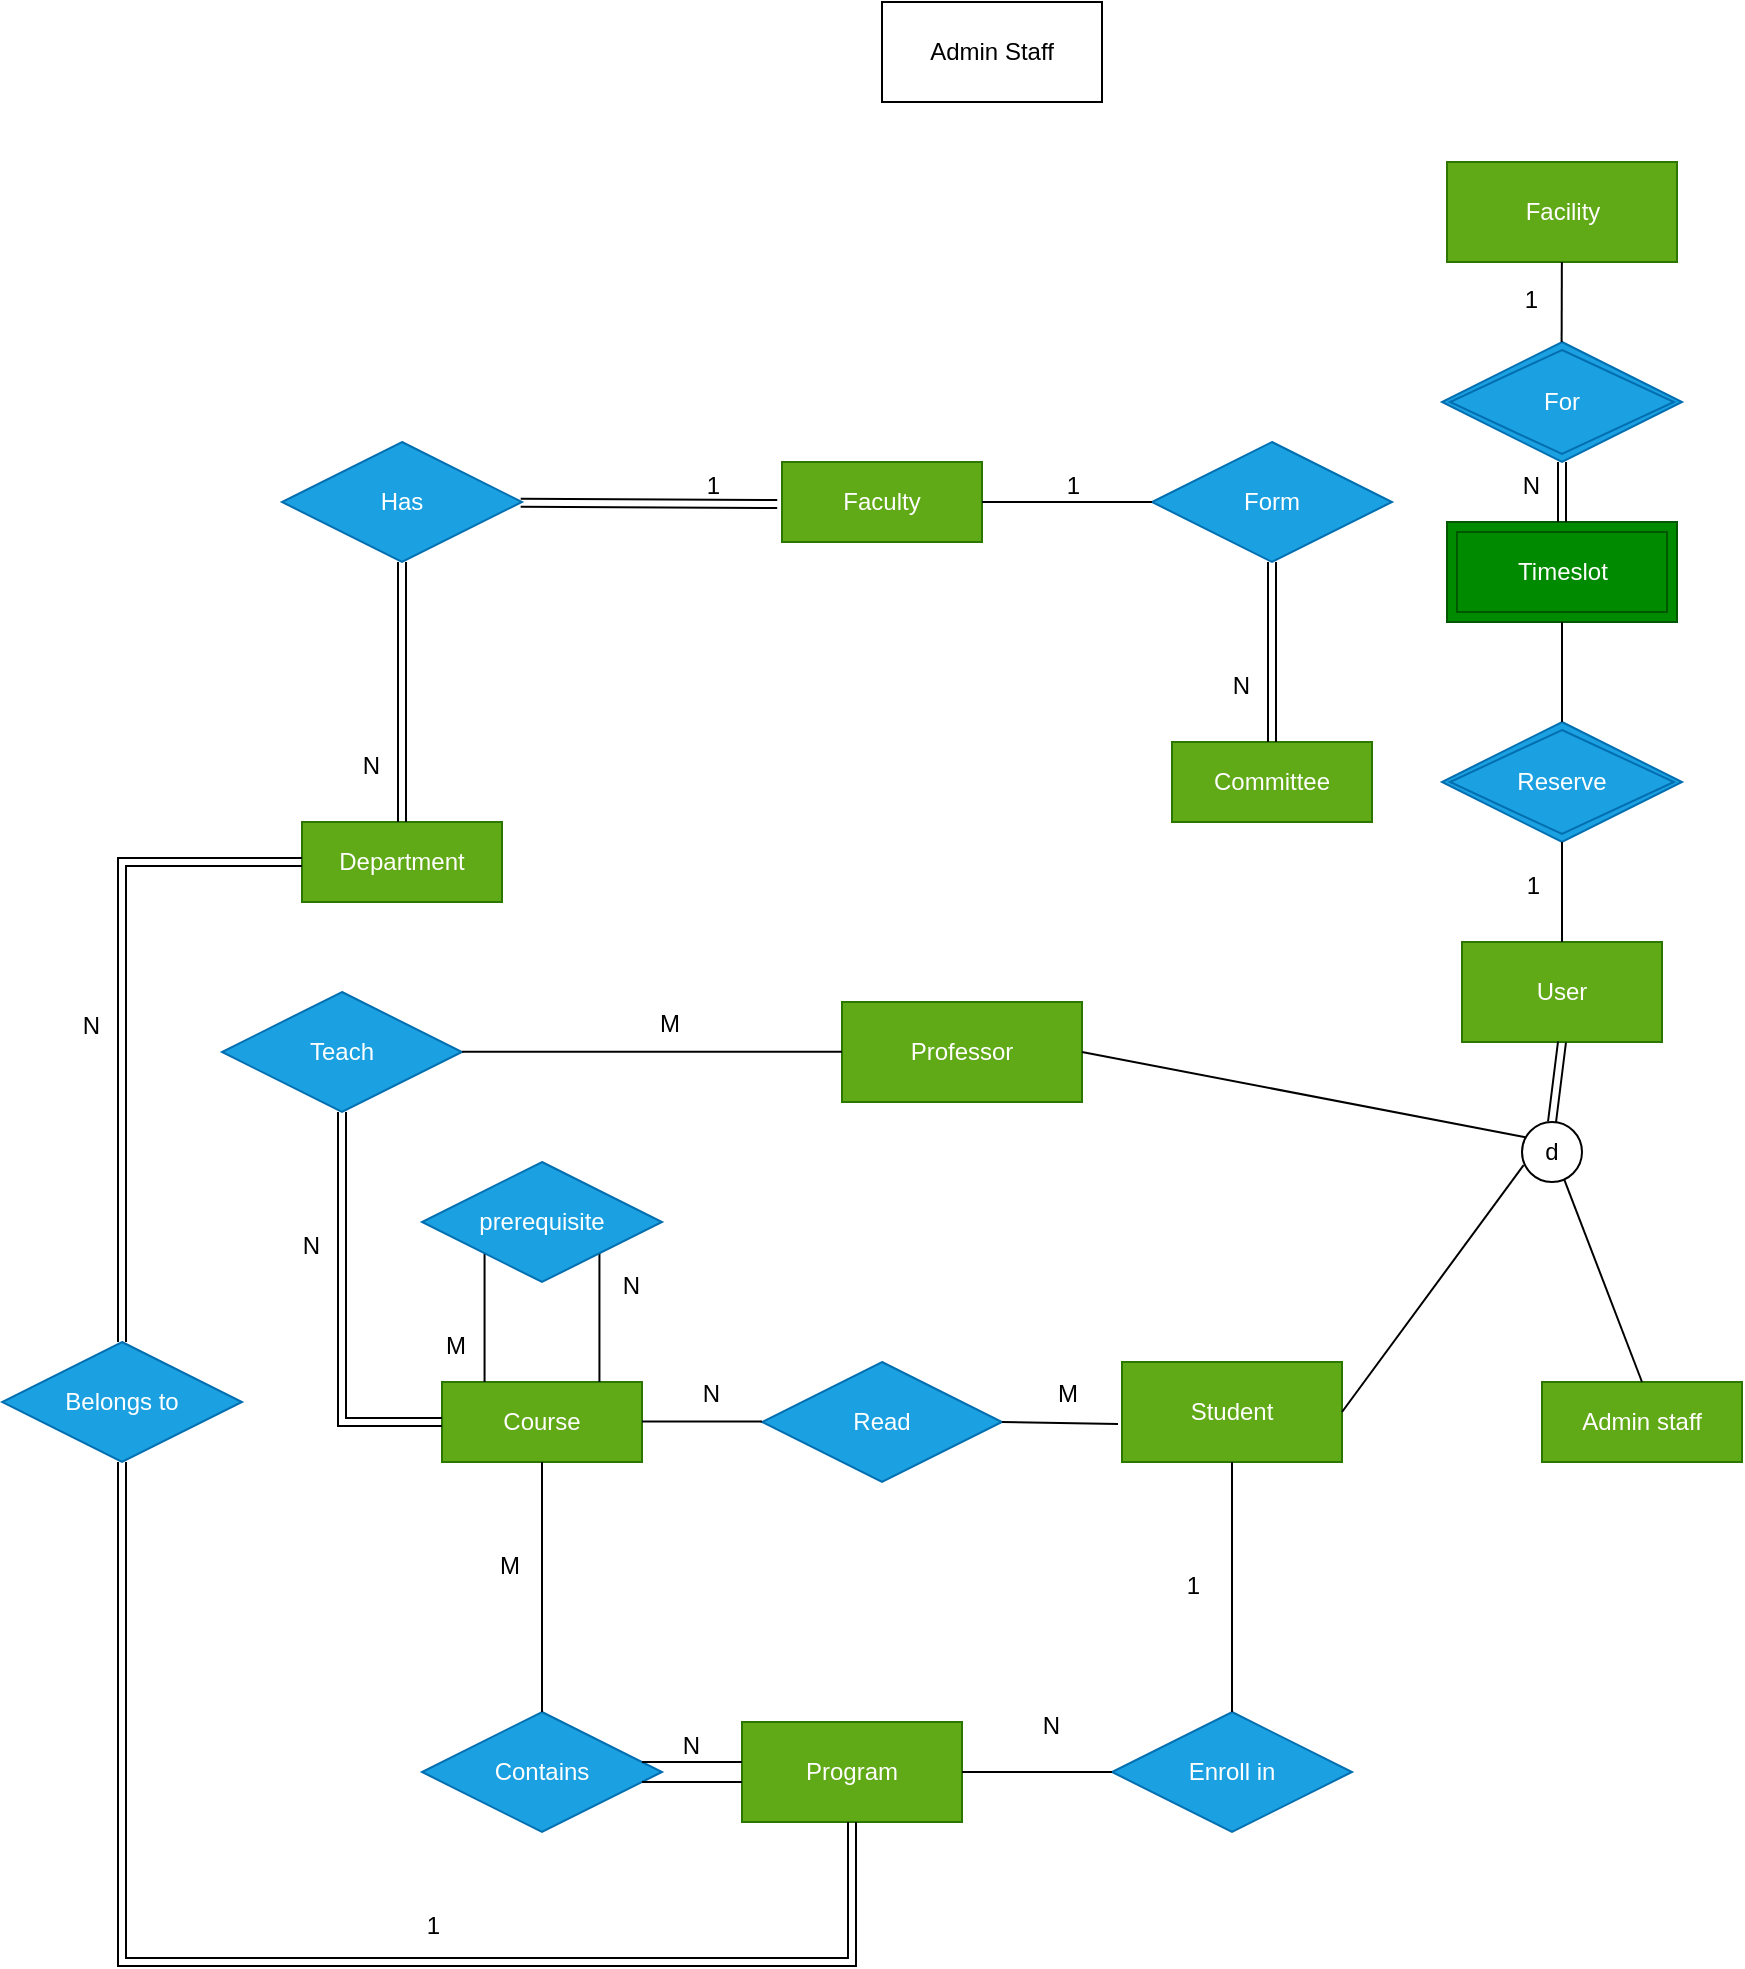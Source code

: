 <mxfile version="26.0.11">
  <diagram id="R2lEEEUBdFMjLlhIrx00" name="Page-1">
    <mxGraphModel dx="2138" dy="1951" grid="1" gridSize="10" guides="1" tooltips="1" connect="1" arrows="1" fold="1" page="1" pageScale="1" pageWidth="850" pageHeight="1100" math="0" shadow="0" extFonts="Permanent Marker^https://fonts.googleapis.com/css?family=Permanent+Marker">
      <root>
        <mxCell id="0" />
        <mxCell id="1" parent="0" />
        <mxCell id="vugCyfD3QLyV5UbuW-dE-1" value="User" style="rounded=0;whiteSpace=wrap;html=1;fillColor=#60a917;strokeColor=#2D7600;fontColor=#ffffff;" vertex="1" parent="1">
          <mxGeometry x="590" y="290" width="100" height="50" as="geometry" />
        </mxCell>
        <mxCell id="vugCyfD3QLyV5UbuW-dE-4" value="d" style="ellipse;whiteSpace=wrap;html=1;aspect=fixed;" vertex="1" parent="1">
          <mxGeometry x="620" y="380" width="30" height="30" as="geometry" />
        </mxCell>
        <mxCell id="vugCyfD3QLyV5UbuW-dE-7" value="Professor" style="rounded=0;whiteSpace=wrap;html=1;fillColor=#60a917;fontColor=#ffffff;strokeColor=#2D7600;" vertex="1" parent="1">
          <mxGeometry x="280" y="320" width="120" height="50" as="geometry" />
        </mxCell>
        <mxCell id="vugCyfD3QLyV5UbuW-dE-8" value="Admin Staff" style="rounded=0;whiteSpace=wrap;html=1;" vertex="1" parent="1">
          <mxGeometry x="300" y="-180" width="110" height="50" as="geometry" />
        </mxCell>
        <mxCell id="vugCyfD3QLyV5UbuW-dE-9" value="Student" style="rounded=0;whiteSpace=wrap;html=1;fillColor=#60a917;fontColor=#ffffff;strokeColor=#2D7600;" vertex="1" parent="1">
          <mxGeometry x="420" y="500" width="110" height="50" as="geometry" />
        </mxCell>
        <mxCell id="vugCyfD3QLyV5UbuW-dE-21" value="Timeslot" style="shape=ext;margin=3;double=1;whiteSpace=wrap;html=1;align=center;fillColor=#008a00;fontColor=#ffffff;strokeColor=#005700;" vertex="1" parent="1">
          <mxGeometry x="582.5" y="80" width="115" height="50" as="geometry" />
        </mxCell>
        <mxCell id="vugCyfD3QLyV5UbuW-dE-22" value="Reserve" style="shape=rhombus;double=1;perimeter=rhombusPerimeter;whiteSpace=wrap;html=1;align=center;fillColor=#1ba1e2;fontColor=#ffffff;strokeColor=#006EAF;" vertex="1" parent="1">
          <mxGeometry x="580" y="180" width="120" height="60" as="geometry" />
        </mxCell>
        <mxCell id="vugCyfD3QLyV5UbuW-dE-26" value="Facility" style="whiteSpace=wrap;html=1;align=center;fillColor=#60a917;fontColor=#ffffff;strokeColor=#2D7600;" vertex="1" parent="1">
          <mxGeometry x="582.5" y="-100" width="115" height="50" as="geometry" />
        </mxCell>
        <mxCell id="vugCyfD3QLyV5UbuW-dE-27" value="For" style="shape=rhombus;double=1;perimeter=rhombusPerimeter;whiteSpace=wrap;html=1;align=center;fillColor=#1ba1e2;fontColor=#ffffff;strokeColor=#006EAF;" vertex="1" parent="1">
          <mxGeometry x="580" y="-10" width="120" height="60" as="geometry" />
        </mxCell>
        <mxCell id="vugCyfD3QLyV5UbuW-dE-35" value="" style="endArrow=none;html=1;rounded=0;entryX=0.5;entryY=1;entryDx=0;entryDy=0;exitX=0.5;exitY=0;exitDx=0;exitDy=0;" edge="1" parent="1" source="vugCyfD3QLyV5UbuW-dE-1" target="vugCyfD3QLyV5UbuW-dE-22">
          <mxGeometry relative="1" as="geometry">
            <mxPoint x="410" y="290" as="sourcePoint" />
            <mxPoint x="570" y="290" as="targetPoint" />
          </mxGeometry>
        </mxCell>
        <mxCell id="vugCyfD3QLyV5UbuW-dE-36" value="1" style="resizable=0;html=1;whiteSpace=wrap;align=right;verticalAlign=bottom;" connectable="0" vertex="1" parent="vugCyfD3QLyV5UbuW-dE-35">
          <mxGeometry x="1" relative="1" as="geometry">
            <mxPoint x="-10" y="30" as="offset" />
          </mxGeometry>
        </mxCell>
        <mxCell id="vugCyfD3QLyV5UbuW-dE-43" value="" style="endArrow=none;html=1;rounded=0;entryX=0.5;entryY=0;entryDx=0;entryDy=0;exitX=0.5;exitY=1;exitDx=0;exitDy=0;" edge="1" parent="1" source="vugCyfD3QLyV5UbuW-dE-21" target="vugCyfD3QLyV5UbuW-dE-22">
          <mxGeometry relative="1" as="geometry">
            <mxPoint x="660" y="140" as="sourcePoint" />
            <mxPoint x="659" y="196" as="targetPoint" />
          </mxGeometry>
        </mxCell>
        <mxCell id="vugCyfD3QLyV5UbuW-dE-47" value="" style="endArrow=none;html=1;rounded=0;exitX=0.5;exitY=0;exitDx=0;exitDy=0;" edge="1" parent="1" target="vugCyfD3QLyV5UbuW-dE-26">
          <mxGeometry relative="1" as="geometry">
            <mxPoint x="639.82" y="-10" as="sourcePoint" />
            <mxPoint x="639.82" y="-40" as="targetPoint" />
          </mxGeometry>
        </mxCell>
        <mxCell id="vugCyfD3QLyV5UbuW-dE-48" value="1" style="resizable=0;html=1;whiteSpace=wrap;align=right;verticalAlign=bottom;" connectable="0" vertex="1" parent="vugCyfD3QLyV5UbuW-dE-47">
          <mxGeometry x="1" relative="1" as="geometry">
            <mxPoint x="-10" y="27" as="offset" />
          </mxGeometry>
        </mxCell>
        <mxCell id="vugCyfD3QLyV5UbuW-dE-49" value="Course" style="whiteSpace=wrap;html=1;align=center;fillColor=#60a917;fontColor=#ffffff;strokeColor=#2D7600;" vertex="1" parent="1">
          <mxGeometry x="80" y="510" width="100" height="40" as="geometry" />
        </mxCell>
        <mxCell id="vugCyfD3QLyV5UbuW-dE-50" value="Read" style="shape=rhombus;perimeter=rhombusPerimeter;whiteSpace=wrap;html=1;align=center;fillColor=#1ba1e2;fontColor=#ffffff;strokeColor=#006EAF;" vertex="1" parent="1">
          <mxGeometry x="240" y="500" width="120" height="60" as="geometry" />
        </mxCell>
        <mxCell id="vugCyfD3QLyV5UbuW-dE-54" value="" style="endArrow=none;html=1;rounded=0;exitX=1;exitY=0.5;exitDx=0;exitDy=0;" edge="1" parent="1" source="vugCyfD3QLyV5UbuW-dE-50">
          <mxGeometry relative="1" as="geometry">
            <mxPoint x="300" y="490" as="sourcePoint" />
            <mxPoint x="418" y="531" as="targetPoint" />
          </mxGeometry>
        </mxCell>
        <mxCell id="vugCyfD3QLyV5UbuW-dE-55" value="M" style="resizable=0;html=1;whiteSpace=wrap;align=right;verticalAlign=bottom;" connectable="0" vertex="1" parent="vugCyfD3QLyV5UbuW-dE-54">
          <mxGeometry x="1" relative="1" as="geometry">
            <mxPoint x="-18" y="-6" as="offset" />
          </mxGeometry>
        </mxCell>
        <mxCell id="vugCyfD3QLyV5UbuW-dE-56" value="" style="endArrow=none;html=1;rounded=0;entryX=0;entryY=0.5;entryDx=0;entryDy=0;exitX=1;exitY=0.5;exitDx=0;exitDy=0;" edge="1" parent="1">
          <mxGeometry relative="1" as="geometry">
            <mxPoint x="180" y="529.8" as="sourcePoint" />
            <mxPoint x="240" y="529.8" as="targetPoint" />
          </mxGeometry>
        </mxCell>
        <mxCell id="vugCyfD3QLyV5UbuW-dE-57" value="N" style="resizable=0;html=1;whiteSpace=wrap;align=right;verticalAlign=bottom;" connectable="0" vertex="1" parent="vugCyfD3QLyV5UbuW-dE-56">
          <mxGeometry x="1" relative="1" as="geometry">
            <mxPoint x="-20" y="-5" as="offset" />
          </mxGeometry>
        </mxCell>
        <mxCell id="vugCyfD3QLyV5UbuW-dE-59" value="" style="endArrow=none;html=1;rounded=0;entryX=0.027;entryY=0.719;entryDx=0;entryDy=0;entryPerimeter=0;exitX=1;exitY=0.5;exitDx=0;exitDy=0;" edge="1" parent="1" source="vugCyfD3QLyV5UbuW-dE-9" target="vugCyfD3QLyV5UbuW-dE-4">
          <mxGeometry relative="1" as="geometry">
            <mxPoint x="330" y="320" as="sourcePoint" />
            <mxPoint x="490" y="320" as="targetPoint" />
          </mxGeometry>
        </mxCell>
        <mxCell id="vugCyfD3QLyV5UbuW-dE-65" value="Program" style="whiteSpace=wrap;html=1;align=center;fillColor=#60a917;fontColor=#ffffff;strokeColor=#2D7600;" vertex="1" parent="1">
          <mxGeometry x="230" y="680" width="110" height="50" as="geometry" />
        </mxCell>
        <mxCell id="vugCyfD3QLyV5UbuW-dE-66" value="Enroll in" style="shape=rhombus;perimeter=rhombusPerimeter;whiteSpace=wrap;html=1;align=center;fillColor=#1ba1e2;fontColor=#ffffff;strokeColor=#006EAF;" vertex="1" parent="1">
          <mxGeometry x="415" y="675" width="120" height="60" as="geometry" />
        </mxCell>
        <mxCell id="vugCyfD3QLyV5UbuW-dE-67" value="" style="endArrow=none;html=1;rounded=0;entryX=0.5;entryY=0;entryDx=0;entryDy=0;" edge="1" parent="1" source="vugCyfD3QLyV5UbuW-dE-9" target="vugCyfD3QLyV5UbuW-dE-66">
          <mxGeometry relative="1" as="geometry">
            <mxPoint x="310" y="530" as="sourcePoint" />
            <mxPoint x="470" y="530" as="targetPoint" />
          </mxGeometry>
        </mxCell>
        <mxCell id="vugCyfD3QLyV5UbuW-dE-68" value="1" style="resizable=0;html=1;whiteSpace=wrap;align=right;verticalAlign=bottom;" connectable="0" vertex="1" parent="vugCyfD3QLyV5UbuW-dE-67">
          <mxGeometry x="1" relative="1" as="geometry">
            <mxPoint x="-15" y="-55" as="offset" />
          </mxGeometry>
        </mxCell>
        <mxCell id="vugCyfD3QLyV5UbuW-dE-69" value="" style="endArrow=none;html=1;rounded=0;entryX=0;entryY=0.5;entryDx=0;entryDy=0;" edge="1" parent="1" source="vugCyfD3QLyV5UbuW-dE-65" target="vugCyfD3QLyV5UbuW-dE-66">
          <mxGeometry relative="1" as="geometry">
            <mxPoint x="310" y="530" as="sourcePoint" />
            <mxPoint x="430" y="705" as="targetPoint" />
          </mxGeometry>
        </mxCell>
        <mxCell id="vugCyfD3QLyV5UbuW-dE-70" value="N" style="resizable=0;html=1;whiteSpace=wrap;align=right;verticalAlign=bottom;" connectable="0" vertex="1" parent="vugCyfD3QLyV5UbuW-dE-69">
          <mxGeometry x="1" relative="1" as="geometry">
            <mxPoint x="-25" y="-15" as="offset" />
          </mxGeometry>
        </mxCell>
        <mxCell id="vugCyfD3QLyV5UbuW-dE-71" value="Contains" style="shape=rhombus;perimeter=rhombusPerimeter;whiteSpace=wrap;html=1;align=center;fillColor=#1ba1e2;fontColor=#ffffff;strokeColor=#006EAF;" vertex="1" parent="1">
          <mxGeometry x="70" y="675" width="120" height="60" as="geometry" />
        </mxCell>
        <mxCell id="vugCyfD3QLyV5UbuW-dE-72" value="" style="endArrow=none;html=1;rounded=0;" edge="1" parent="1">
          <mxGeometry relative="1" as="geometry">
            <mxPoint x="180" y="700" as="sourcePoint" />
            <mxPoint x="230" y="700" as="targetPoint" />
          </mxGeometry>
        </mxCell>
        <mxCell id="vugCyfD3QLyV5UbuW-dE-73" value="N" style="resizable=0;html=1;whiteSpace=wrap;align=right;verticalAlign=bottom;" connectable="0" vertex="1" parent="vugCyfD3QLyV5UbuW-dE-72">
          <mxGeometry x="1" relative="1" as="geometry">
            <mxPoint x="-20" as="offset" />
          </mxGeometry>
        </mxCell>
        <mxCell id="vugCyfD3QLyV5UbuW-dE-74" value="" style="endArrow=none;html=1;rounded=0;" edge="1" parent="1">
          <mxGeometry relative="1" as="geometry">
            <mxPoint x="180" y="710" as="sourcePoint" />
            <mxPoint x="230" y="710" as="targetPoint" />
          </mxGeometry>
        </mxCell>
        <mxCell id="vugCyfD3QLyV5UbuW-dE-76" value="" style="endArrow=none;html=1;rounded=0;exitX=0.5;exitY=0;exitDx=0;exitDy=0;" edge="1" parent="1" source="vugCyfD3QLyV5UbuW-dE-71">
          <mxGeometry relative="1" as="geometry">
            <mxPoint x="150" y="660" as="sourcePoint" />
            <mxPoint x="130" y="550" as="targetPoint" />
          </mxGeometry>
        </mxCell>
        <mxCell id="vugCyfD3QLyV5UbuW-dE-77" value="M" style="resizable=0;html=1;whiteSpace=wrap;align=right;verticalAlign=bottom;" connectable="0" vertex="1" parent="vugCyfD3QLyV5UbuW-dE-76">
          <mxGeometry x="1" relative="1" as="geometry">
            <mxPoint x="-10" y="60" as="offset" />
          </mxGeometry>
        </mxCell>
        <mxCell id="vugCyfD3QLyV5UbuW-dE-79" value="" style="shape=link;html=1;rounded=0;width=57.442;entryX=0.5;entryY=0;entryDx=0;entryDy=0;" edge="1" parent="1" target="vugCyfD3QLyV5UbuW-dE-49">
          <mxGeometry relative="1" as="geometry">
            <mxPoint x="130" y="440" as="sourcePoint" />
            <mxPoint x="410" y="420" as="targetPoint" />
          </mxGeometry>
        </mxCell>
        <mxCell id="vugCyfD3QLyV5UbuW-dE-80" value="M" style="resizable=0;html=1;whiteSpace=wrap;align=left;verticalAlign=bottom;" connectable="0" vertex="1" parent="vugCyfD3QLyV5UbuW-dE-79">
          <mxGeometry x="-1" relative="1" as="geometry">
            <mxPoint x="-50" y="60" as="offset" />
          </mxGeometry>
        </mxCell>
        <mxCell id="vugCyfD3QLyV5UbuW-dE-81" value="N" style="resizable=0;html=1;whiteSpace=wrap;align=right;verticalAlign=bottom;" connectable="0" vertex="1" parent="vugCyfD3QLyV5UbuW-dE-79">
          <mxGeometry x="1" relative="1" as="geometry">
            <mxPoint x="50" y="-40" as="offset" />
          </mxGeometry>
        </mxCell>
        <mxCell id="vugCyfD3QLyV5UbuW-dE-78" value="prerequisite" style="shape=rhombus;perimeter=rhombusPerimeter;whiteSpace=wrap;html=1;align=center;fillColor=#1ba1e2;fontColor=#ffffff;strokeColor=#006EAF;" vertex="1" parent="1">
          <mxGeometry x="70" y="400" width="120" height="60" as="geometry" />
        </mxCell>
        <mxCell id="vugCyfD3QLyV5UbuW-dE-82" value="Department" style="whiteSpace=wrap;html=1;align=center;fillColor=#60a917;fontColor=#ffffff;strokeColor=#2D7600;" vertex="1" parent="1">
          <mxGeometry x="10" y="230" width="100" height="40" as="geometry" />
        </mxCell>
        <mxCell id="vugCyfD3QLyV5UbuW-dE-85" value="Belongs to" style="shape=rhombus;perimeter=rhombusPerimeter;whiteSpace=wrap;html=1;align=center;fillColor=#1ba1e2;fontColor=#ffffff;strokeColor=#006EAF;" vertex="1" parent="1">
          <mxGeometry x="-140" y="490" width="120" height="60" as="geometry" />
        </mxCell>
        <mxCell id="vugCyfD3QLyV5UbuW-dE-89" value="" style="shape=link;html=1;rounded=0;entryX=0.5;entryY=0;entryDx=0;entryDy=0;exitX=0;exitY=0.5;exitDx=0;exitDy=0;" edge="1" parent="1" source="vugCyfD3QLyV5UbuW-dE-82" target="vugCyfD3QLyV5UbuW-dE-85">
          <mxGeometry relative="1" as="geometry">
            <mxPoint x="-170" y="370" as="sourcePoint" />
            <mxPoint x="-10" y="370" as="targetPoint" />
            <Array as="points">
              <mxPoint x="-80" y="250" />
            </Array>
          </mxGeometry>
        </mxCell>
        <mxCell id="vugCyfD3QLyV5UbuW-dE-90" value="N" style="resizable=0;html=1;whiteSpace=wrap;align=right;verticalAlign=bottom;" connectable="0" vertex="1" parent="vugCyfD3QLyV5UbuW-dE-89">
          <mxGeometry x="1" relative="1" as="geometry">
            <mxPoint x="-10" y="-150" as="offset" />
          </mxGeometry>
        </mxCell>
        <mxCell id="vugCyfD3QLyV5UbuW-dE-91" value="" style="shape=link;html=1;rounded=0;exitX=0.5;exitY=1;exitDx=0;exitDy=0;entryX=0.5;entryY=1;entryDx=0;entryDy=0;" edge="1" parent="1" source="vugCyfD3QLyV5UbuW-dE-85" target="vugCyfD3QLyV5UbuW-dE-65">
          <mxGeometry relative="1" as="geometry">
            <mxPoint x="-100" y="735" as="sourcePoint" />
            <mxPoint x="60" y="735" as="targetPoint" />
            <Array as="points">
              <mxPoint x="-80" y="800" />
              <mxPoint x="285" y="800" />
            </Array>
          </mxGeometry>
        </mxCell>
        <mxCell id="vugCyfD3QLyV5UbuW-dE-92" value="1" style="resizable=0;html=1;whiteSpace=wrap;align=right;verticalAlign=bottom;" connectable="0" vertex="1" parent="vugCyfD3QLyV5UbuW-dE-91">
          <mxGeometry x="1" relative="1" as="geometry">
            <mxPoint x="-205" y="60" as="offset" />
          </mxGeometry>
        </mxCell>
        <mxCell id="vugCyfD3QLyV5UbuW-dE-93" value="Faculty" style="whiteSpace=wrap;html=1;align=center;fillColor=#60a917;fontColor=#ffffff;strokeColor=#2D7600;" vertex="1" parent="1">
          <mxGeometry x="250" y="50" width="100" height="40" as="geometry" />
        </mxCell>
        <mxCell id="vugCyfD3QLyV5UbuW-dE-96" value="Has" style="shape=rhombus;perimeter=rhombusPerimeter;whiteSpace=wrap;html=1;align=center;fillColor=#1ba1e2;fontColor=#ffffff;strokeColor=#006EAF;" vertex="1" parent="1">
          <mxGeometry y="40" width="120" height="60" as="geometry" />
        </mxCell>
        <mxCell id="vugCyfD3QLyV5UbuW-dE-98" value="" style="shape=link;html=1;rounded=0;exitX=0.5;exitY=1;exitDx=0;exitDy=0;entryX=0.5;entryY=0;entryDx=0;entryDy=0;" edge="1" parent="1" source="vugCyfD3QLyV5UbuW-dE-96" target="vugCyfD3QLyV5UbuW-dE-82">
          <mxGeometry relative="1" as="geometry">
            <mxPoint x="190" y="320" as="sourcePoint" />
            <mxPoint x="350" y="320" as="targetPoint" />
          </mxGeometry>
        </mxCell>
        <mxCell id="vugCyfD3QLyV5UbuW-dE-99" value="N" style="resizable=0;html=1;whiteSpace=wrap;align=right;verticalAlign=bottom;" connectable="0" vertex="1" parent="vugCyfD3QLyV5UbuW-dE-98">
          <mxGeometry x="1" relative="1" as="geometry">
            <mxPoint x="-10" y="-20" as="offset" />
          </mxGeometry>
        </mxCell>
        <mxCell id="vugCyfD3QLyV5UbuW-dE-100" value="" style="shape=link;html=1;rounded=0;entryX=-0.024;entryY=0.526;entryDx=0;entryDy=0;entryPerimeter=0;" edge="1" parent="1" source="vugCyfD3QLyV5UbuW-dE-96" target="vugCyfD3QLyV5UbuW-dE-93">
          <mxGeometry relative="1" as="geometry">
            <mxPoint x="50" y="190" as="sourcePoint" />
            <mxPoint x="210" y="190" as="targetPoint" />
          </mxGeometry>
        </mxCell>
        <mxCell id="vugCyfD3QLyV5UbuW-dE-101" value="1" style="resizable=0;html=1;whiteSpace=wrap;align=right;verticalAlign=bottom;" connectable="0" vertex="1" parent="vugCyfD3QLyV5UbuW-dE-100">
          <mxGeometry x="1" relative="1" as="geometry">
            <mxPoint x="-27" y="-1" as="offset" />
          </mxGeometry>
        </mxCell>
        <mxCell id="vugCyfD3QLyV5UbuW-dE-102" value="" style="shape=link;html=1;rounded=0;exitX=0.5;exitY=1;exitDx=0;exitDy=0;entryX=0.5;entryY=0;entryDx=0;entryDy=0;" edge="1" parent="1" source="vugCyfD3QLyV5UbuW-dE-27" target="vugCyfD3QLyV5UbuW-dE-21">
          <mxGeometry relative="1" as="geometry">
            <mxPoint x="490" y="160" as="sourcePoint" />
            <mxPoint x="650" y="160" as="targetPoint" />
          </mxGeometry>
        </mxCell>
        <mxCell id="vugCyfD3QLyV5UbuW-dE-103" value="N" style="resizable=0;html=1;whiteSpace=wrap;align=right;verticalAlign=bottom;" connectable="0" vertex="1" parent="vugCyfD3QLyV5UbuW-dE-102">
          <mxGeometry x="1" relative="1" as="geometry">
            <mxPoint x="-10" y="-10" as="offset" />
          </mxGeometry>
        </mxCell>
        <mxCell id="vugCyfD3QLyV5UbuW-dE-104" value="" style="shape=link;html=1;rounded=0;exitX=0.5;exitY=0;exitDx=0;exitDy=0;entryX=0.5;entryY=1;entryDx=0;entryDy=0;" edge="1" parent="1" source="vugCyfD3QLyV5UbuW-dE-4" target="vugCyfD3QLyV5UbuW-dE-1">
          <mxGeometry relative="1" as="geometry">
            <mxPoint x="490" y="360" as="sourcePoint" />
            <mxPoint x="650" y="360" as="targetPoint" />
          </mxGeometry>
        </mxCell>
        <mxCell id="vugCyfD3QLyV5UbuW-dE-106" value="Committee" style="whiteSpace=wrap;html=1;align=center;fillColor=#60a917;fontColor=#ffffff;strokeColor=#2D7600;" vertex="1" parent="1">
          <mxGeometry x="445" y="190" width="100" height="40" as="geometry" />
        </mxCell>
        <mxCell id="vugCyfD3QLyV5UbuW-dE-107" value="Form" style="shape=rhombus;perimeter=rhombusPerimeter;whiteSpace=wrap;html=1;align=center;fillColor=#1ba1e2;fontColor=#ffffff;strokeColor=#006EAF;" vertex="1" parent="1">
          <mxGeometry x="435" y="40" width="120" height="60" as="geometry" />
        </mxCell>
        <mxCell id="vugCyfD3QLyV5UbuW-dE-109" value="" style="endArrow=none;html=1;rounded=0;exitX=1;exitY=0.5;exitDx=0;exitDy=0;" edge="1" parent="1" source="vugCyfD3QLyV5UbuW-dE-93" target="vugCyfD3QLyV5UbuW-dE-107">
          <mxGeometry relative="1" as="geometry">
            <mxPoint x="320" y="290" as="sourcePoint" />
            <mxPoint x="480" y="290" as="targetPoint" />
          </mxGeometry>
        </mxCell>
        <mxCell id="vugCyfD3QLyV5UbuW-dE-110" value="1" style="resizable=0;html=1;whiteSpace=wrap;align=right;verticalAlign=bottom;" connectable="0" vertex="1" parent="vugCyfD3QLyV5UbuW-dE-109">
          <mxGeometry x="1" relative="1" as="geometry">
            <mxPoint x="-35" as="offset" />
          </mxGeometry>
        </mxCell>
        <mxCell id="vugCyfD3QLyV5UbuW-dE-111" value="" style="shape=link;html=1;rounded=0;exitX=0.5;exitY=1;exitDx=0;exitDy=0;entryX=0.5;entryY=0;entryDx=0;entryDy=0;" edge="1" parent="1" source="vugCyfD3QLyV5UbuW-dE-107" target="vugCyfD3QLyV5UbuW-dE-106">
          <mxGeometry relative="1" as="geometry">
            <mxPoint x="320" y="290" as="sourcePoint" />
            <mxPoint x="480" y="290" as="targetPoint" />
          </mxGeometry>
        </mxCell>
        <mxCell id="vugCyfD3QLyV5UbuW-dE-112" value="N" style="resizable=0;html=1;whiteSpace=wrap;align=right;verticalAlign=bottom;" connectable="0" vertex="1" parent="vugCyfD3QLyV5UbuW-dE-111">
          <mxGeometry x="1" relative="1" as="geometry">
            <mxPoint x="-10" y="-20" as="offset" />
          </mxGeometry>
        </mxCell>
        <mxCell id="vugCyfD3QLyV5UbuW-dE-117" value="Admin staff" style="whiteSpace=wrap;html=1;align=center;fillColor=#60a917;fontColor=#ffffff;strokeColor=#2D7600;" vertex="1" parent="1">
          <mxGeometry x="630" y="510" width="100" height="40" as="geometry" />
        </mxCell>
        <mxCell id="vugCyfD3QLyV5UbuW-dE-118" value="" style="endArrow=none;html=1;rounded=0;entryX=0.5;entryY=0;entryDx=0;entryDy=0;exitX=0.706;exitY=0.963;exitDx=0;exitDy=0;exitPerimeter=0;" edge="1" parent="1" source="vugCyfD3QLyV5UbuW-dE-4" target="vugCyfD3QLyV5UbuW-dE-117">
          <mxGeometry relative="1" as="geometry">
            <mxPoint x="638" y="406" as="sourcePoint" />
            <mxPoint x="410" y="430" as="targetPoint" />
          </mxGeometry>
        </mxCell>
        <mxCell id="vugCyfD3QLyV5UbuW-dE-119" value="" style="endArrow=none;html=1;rounded=0;exitX=1;exitY=0.5;exitDx=0;exitDy=0;entryX=0.057;entryY=0.254;entryDx=0;entryDy=0;entryPerimeter=0;" edge="1" parent="1" source="vugCyfD3QLyV5UbuW-dE-7" target="vugCyfD3QLyV5UbuW-dE-4">
          <mxGeometry relative="1" as="geometry">
            <mxPoint x="360" y="480" as="sourcePoint" />
            <mxPoint x="620" y="387" as="targetPoint" />
          </mxGeometry>
        </mxCell>
        <mxCell id="vugCyfD3QLyV5UbuW-dE-120" value="Teach" style="shape=rhombus;perimeter=rhombusPerimeter;whiteSpace=wrap;html=1;align=center;fillColor=#1ba1e2;fontColor=#ffffff;strokeColor=#006EAF;" vertex="1" parent="1">
          <mxGeometry x="-30" y="315" width="120" height="60" as="geometry" />
        </mxCell>
        <mxCell id="vugCyfD3QLyV5UbuW-dE-121" value="" style="endArrow=none;html=1;rounded=0;exitX=1;exitY=0.5;exitDx=0;exitDy=0;entryX=0;entryY=0.5;entryDx=0;entryDy=0;" edge="1" parent="1">
          <mxGeometry relative="1" as="geometry">
            <mxPoint x="90" y="344.82" as="sourcePoint" />
            <mxPoint x="280.0" y="344.82" as="targetPoint" />
          </mxGeometry>
        </mxCell>
        <mxCell id="vugCyfD3QLyV5UbuW-dE-122" value="M" style="resizable=0;html=1;whiteSpace=wrap;align=right;verticalAlign=bottom;" connectable="0" vertex="1" parent="vugCyfD3QLyV5UbuW-dE-121">
          <mxGeometry x="1" relative="1" as="geometry">
            <mxPoint x="-80" y="-5" as="offset" />
          </mxGeometry>
        </mxCell>
        <mxCell id="vugCyfD3QLyV5UbuW-dE-123" value="" style="shape=link;html=1;rounded=0;exitX=0.5;exitY=1;exitDx=0;exitDy=0;entryX=0;entryY=0.5;entryDx=0;entryDy=0;" edge="1" parent="1" source="vugCyfD3QLyV5UbuW-dE-120" target="vugCyfD3QLyV5UbuW-dE-49">
          <mxGeometry relative="1" as="geometry">
            <mxPoint x="210" y="460" as="sourcePoint" />
            <mxPoint x="370" y="460" as="targetPoint" />
            <Array as="points">
              <mxPoint x="30" y="530" />
            </Array>
          </mxGeometry>
        </mxCell>
        <mxCell id="vugCyfD3QLyV5UbuW-dE-124" value="N" style="resizable=0;html=1;whiteSpace=wrap;align=right;verticalAlign=bottom;" connectable="0" vertex="1" parent="vugCyfD3QLyV5UbuW-dE-123">
          <mxGeometry x="1" relative="1" as="geometry">
            <mxPoint x="-60" y="-80" as="offset" />
          </mxGeometry>
        </mxCell>
      </root>
    </mxGraphModel>
  </diagram>
</mxfile>
